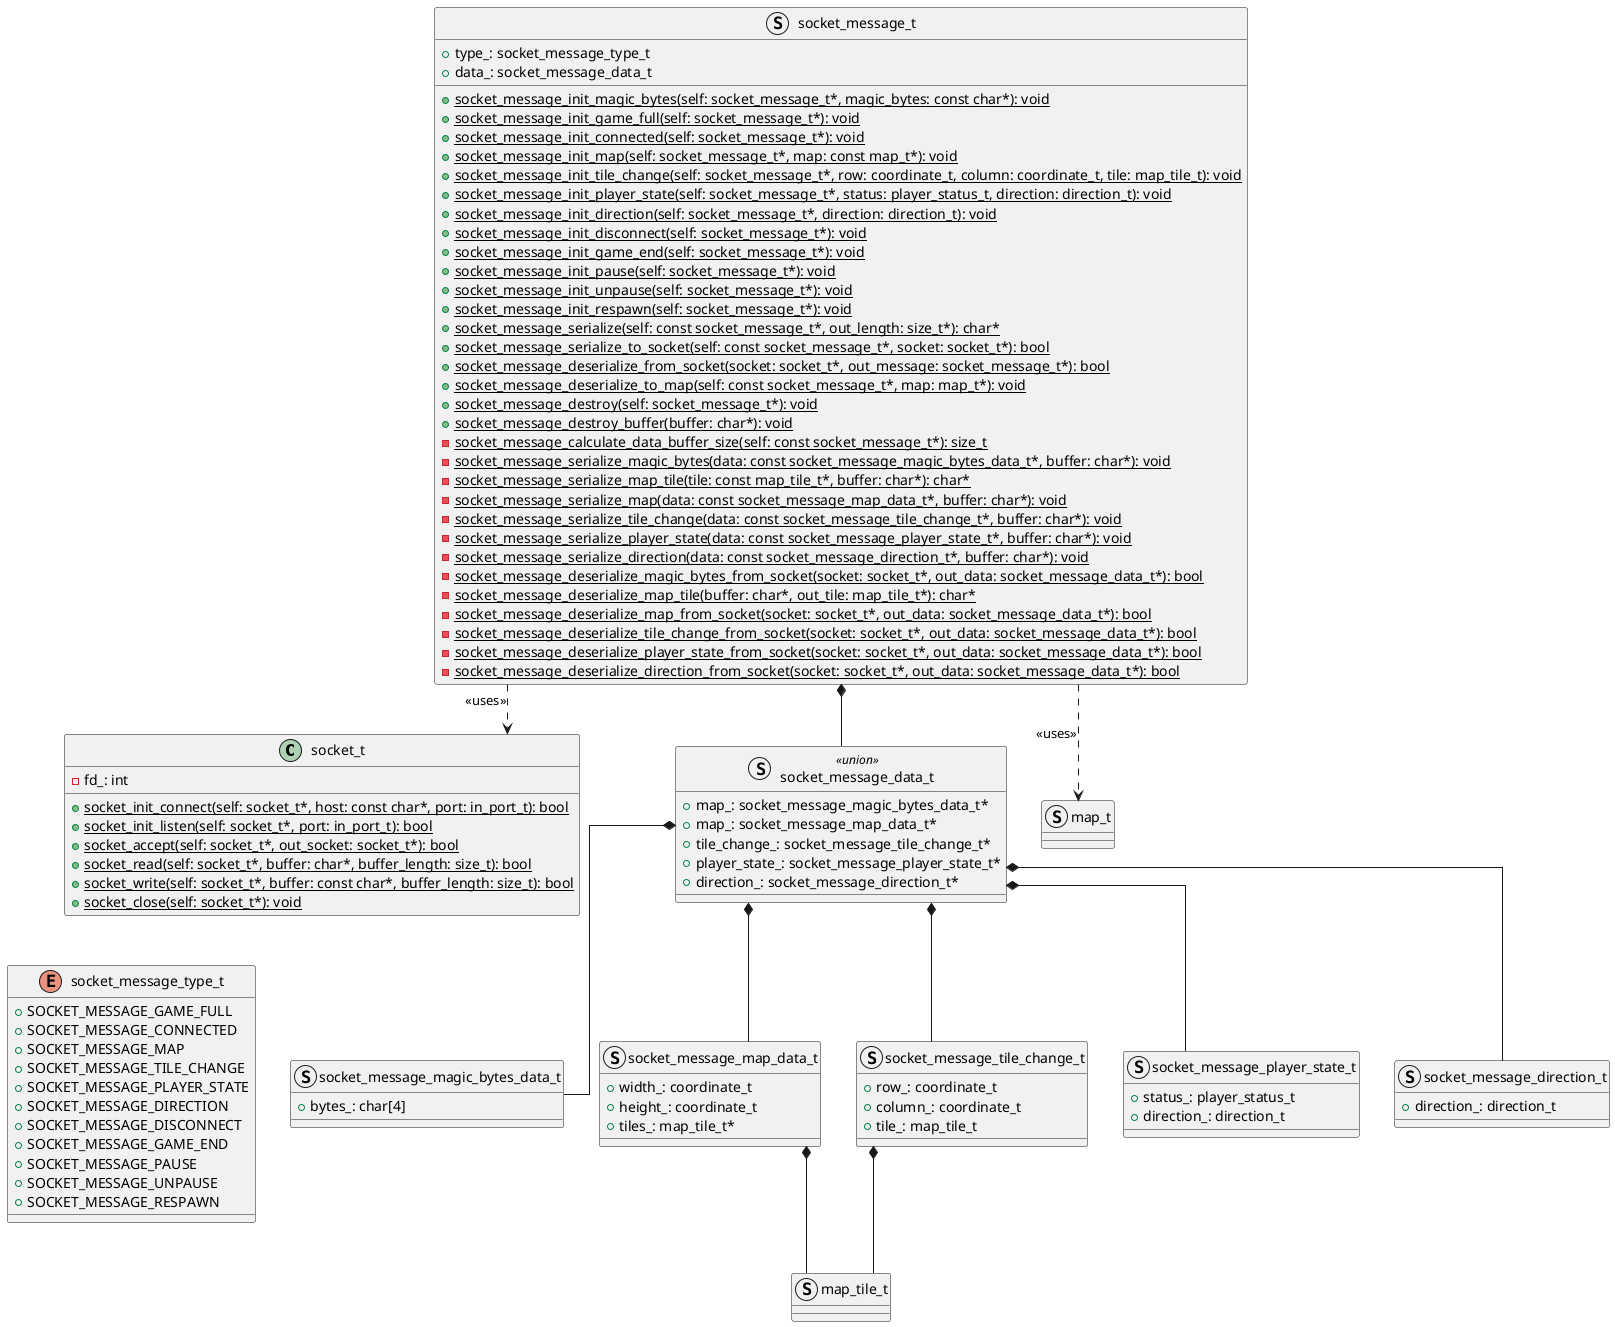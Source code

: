 @startuml

skinparam ranksep 50
skinparam linetype ortho

class socket_t {
- fd_: int

{static} + socket_init_connect(self: socket_t*, host: const char*, port: in_port_t): bool
{static} + socket_init_listen(self: socket_t*, port: in_port_t): bool
{static} + socket_accept(self: socket_t*, out_socket: socket_t*): bool
{static} + socket_read(self: socket_t*, buffer: char*, buffer_length: size_t): bool
{static} + socket_write(self: socket_t*, buffer: const char*, buffer_length: size_t): bool
{static} + socket_close(self: socket_t*): void
}

enum socket_message_type_t {
+ SOCKET_MESSAGE_GAME_FULL
+ SOCKET_MESSAGE_CONNECTED
+ SOCKET_MESSAGE_MAP
+ SOCKET_MESSAGE_TILE_CHANGE
+ SOCKET_MESSAGE_PLAYER_STATE
+ SOCKET_MESSAGE_DIRECTION
+ SOCKET_MESSAGE_DISCONNECT
+ SOCKET_MESSAGE_GAME_END
+ SOCKET_MESSAGE_PAUSE
+ SOCKET_MESSAGE_UNPAUSE
+ SOCKET_MESSAGE_RESPAWN
}

struct socket_message_magic_bytes_data_t {
+ bytes_: char[4]
}

struct map_tile_t

struct socket_message_map_data_t {
+ width_: coordinate_t
+ height_: coordinate_t
+ tiles_: map_tile_t*
}
socket_message_map_data_t *-- map_tile_t

struct socket_message_tile_change_t {
+ row_: coordinate_t
+ column_: coordinate_t
+ tile_: map_tile_t
}
socket_message_tile_change_t *-- map_tile_t

struct socket_message_player_state_t {
+ status_: player_status_t
+ direction_: direction_t
}

struct socket_message_direction_t {
+ direction_: direction_t
}

struct socket_message_data_t <<union>> {
+ map_: socket_message_magic_bytes_data_t*
+ map_: socket_message_map_data_t*
+tile_change_: socket_message_tile_change_t*
+ player_state_: socket_message_player_state_t*
+ direction_: socket_message_direction_t*
}
socket_message_data_t *-- socket_message_magic_bytes_data_t
socket_message_data_t *-- socket_message_map_data_t
socket_message_data_t *-- socket_message_tile_change_t
socket_message_data_t *-- socket_message_player_state_t
socket_message_data_t *-- socket_message_direction_t

struct map_t

struct socket_message_t {
+ type_: socket_message_type_t
+ data_: socket_message_data_t

{static} + socket_message_init_magic_bytes(self: socket_message_t*, magic_bytes: const char*): void
{static} + socket_message_init_game_full(self: socket_message_t*): void
{static} + socket_message_init_connected(self: socket_message_t*): void
{static} + socket_message_init_map(self: socket_message_t*, map: const map_t*): void
{static} + socket_message_init_tile_change(self: socket_message_t*, row: coordinate_t, column: coordinate_t, tile: map_tile_t): void
{static} + socket_message_init_player_state(self: socket_message_t*, status: player_status_t, direction: direction_t): void
{static} + socket_message_init_direction(self: socket_message_t*, direction: direction_t): void
{static} + socket_message_init_disconnect(self: socket_message_t*): void
{static} + socket_message_init_game_end(self: socket_message_t*): void
{static} + socket_message_init_pause(self: socket_message_t*): void
{static} + socket_message_init_unpause(self: socket_message_t*): void
{static} + socket_message_init_respawn(self: socket_message_t*): void
{static} + socket_message_serialize(self: const socket_message_t*, out_length: size_t*): char*
{static} + socket_message_serialize_to_socket(self: const socket_message_t*, socket: socket_t*): bool
{static} + socket_message_deserialize_from_socket(socket: socket_t*, out_message: socket_message_t*): bool
{static} + socket_message_deserialize_to_map(self: const socket_message_t*, map: map_t*): void
{static} + socket_message_destroy(self: socket_message_t*): void
{static} + socket_message_destroy_buffer(buffer: char*): void
{static} - socket_message_calculate_data_buffer_size(self: const socket_message_t*): size_t
{static} - socket_message_serialize_magic_bytes(data: const socket_message_magic_bytes_data_t*, buffer: char*): void
{static} - socket_message_serialize_map_tile(tile: const map_tile_t*, buffer: char*): char*
{static} - socket_message_serialize_map(data: const socket_message_map_data_t*, buffer: char*): void
{static} - socket_message_serialize_tile_change(data: const socket_message_tile_change_t*, buffer: char*): void
{static} - socket_message_serialize_player_state(data: const socket_message_player_state_t*, buffer: char*): void
{static} - socket_message_serialize_direction(data: const socket_message_direction_t*, buffer: char*): void
{static} - socket_message_deserialize_magic_bytes_from_socket(socket: socket_t*, out_data: socket_message_data_t*): bool
{static} - socket_message_deserialize_map_tile(buffer: char*, out_tile: map_tile_t*): char*
{static} - socket_message_deserialize_map_from_socket(socket: socket_t*, out_data: socket_message_data_t*): bool
{static} - socket_message_deserialize_tile_change_from_socket(socket: socket_t*, out_data: socket_message_data_t*): bool
{static} - socket_message_deserialize_player_state_from_socket(socket: socket_t*, out_data: socket_message_data_t*): bool
{static} - socket_message_deserialize_direction_from_socket(socket: socket_t*, out_data: socket_message_data_t*): bool
}
socket_message_t *-- socket_message_data_t
socket_message_t ..> socket_t : <<uses>>
socket_message_t ..> map_t : <<uses>>

socket_t -[hidden]- socket_message_type_t

@enduml

